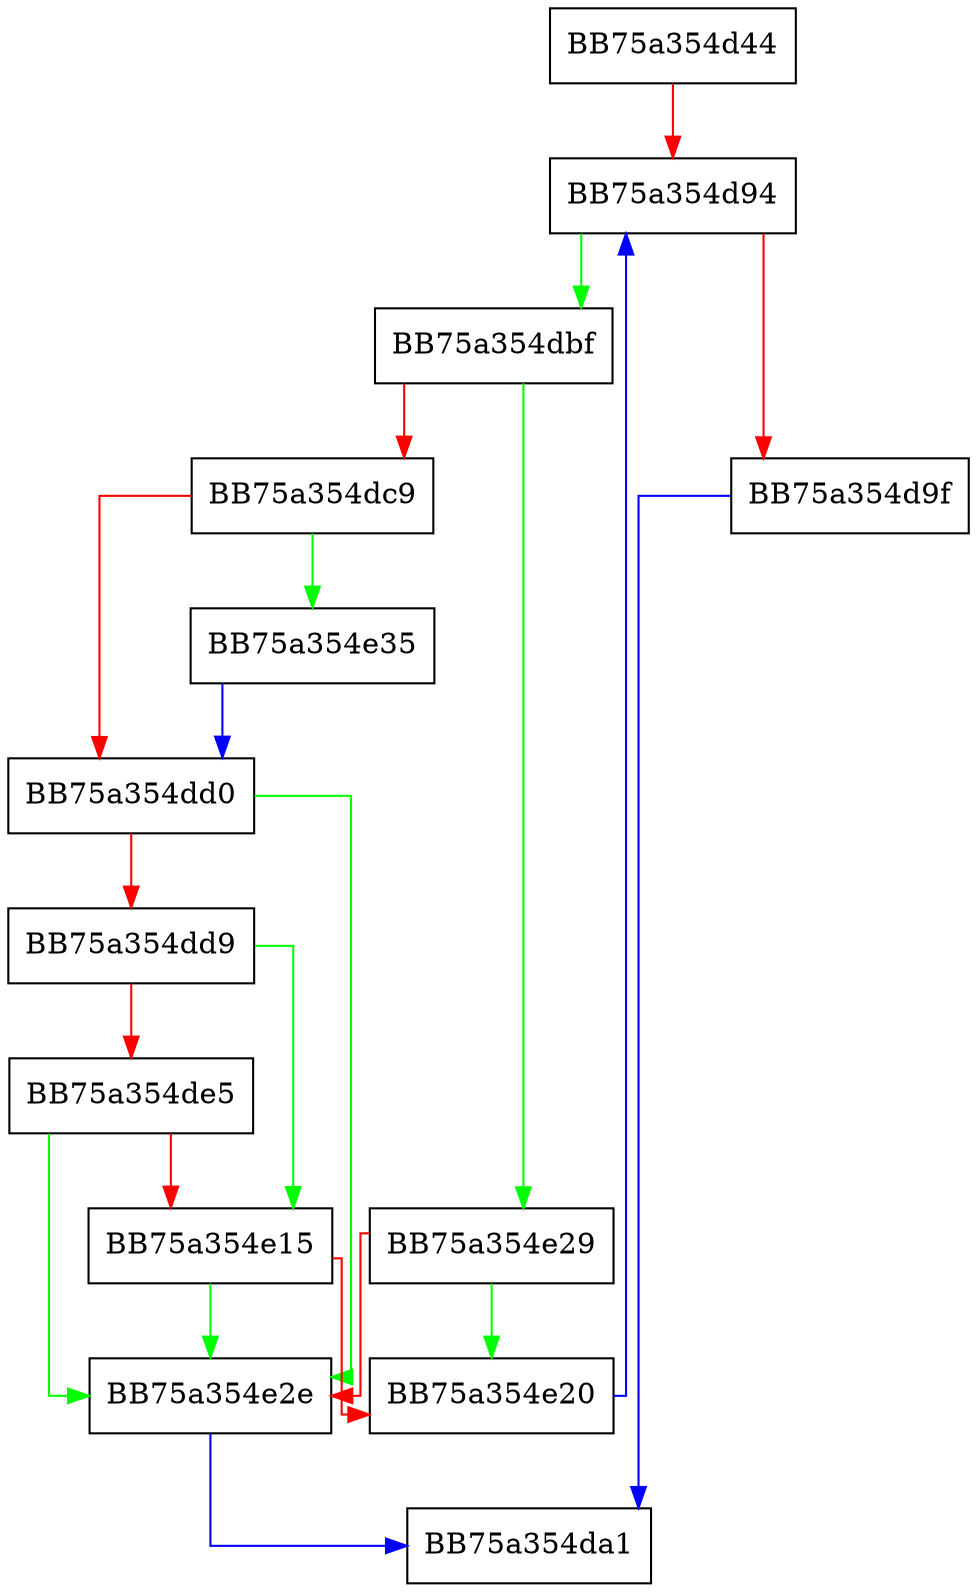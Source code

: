 digraph nfaStep {
  node [shape="box"];
  graph [splines=ortho];
  BB75a354d44 -> BB75a354d94 [color="red"];
  BB75a354d94 -> BB75a354dbf [color="green"];
  BB75a354d94 -> BB75a354d9f [color="red"];
  BB75a354d9f -> BB75a354da1 [color="blue"];
  BB75a354dbf -> BB75a354e29 [color="green"];
  BB75a354dbf -> BB75a354dc9 [color="red"];
  BB75a354dc9 -> BB75a354e35 [color="green"];
  BB75a354dc9 -> BB75a354dd0 [color="red"];
  BB75a354dd0 -> BB75a354e2e [color="green"];
  BB75a354dd0 -> BB75a354dd9 [color="red"];
  BB75a354dd9 -> BB75a354e15 [color="green"];
  BB75a354dd9 -> BB75a354de5 [color="red"];
  BB75a354de5 -> BB75a354e2e [color="green"];
  BB75a354de5 -> BB75a354e15 [color="red"];
  BB75a354e15 -> BB75a354e2e [color="green"];
  BB75a354e15 -> BB75a354e20 [color="red"];
  BB75a354e20 -> BB75a354d94 [color="blue"];
  BB75a354e29 -> BB75a354e20 [color="green"];
  BB75a354e29 -> BB75a354e2e [color="red"];
  BB75a354e2e -> BB75a354da1 [color="blue"];
  BB75a354e35 -> BB75a354dd0 [color="blue"];
}